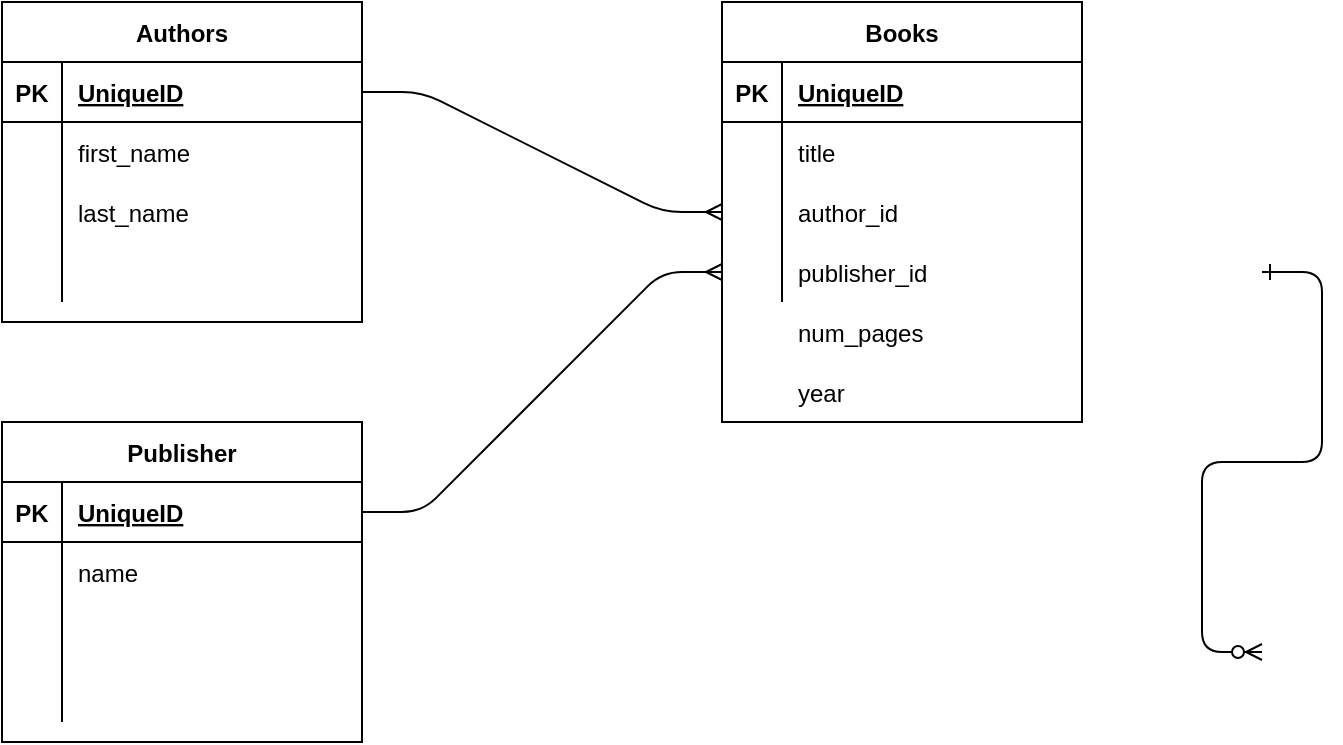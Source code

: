 <mxfile version="13.7.1" type="github">
  <diagram id="R2lEEEUBdFMjLlhIrx00" name="Page-1">
    <mxGraphModel dx="668" dy="622" grid="1" gridSize="10" guides="1" tooltips="1" connect="1" arrows="1" fold="1" page="1" pageScale="1" pageWidth="850" pageHeight="1100" math="0" shadow="0" extFonts="Permanent Marker^https://fonts.googleapis.com/css?family=Permanent+Marker">
      <root>
        <mxCell id="0" />
        <mxCell id="1" parent="0" />
        <mxCell id="C-vyLk0tnHw3VtMMgP7b-12" value="" style="edgeStyle=entityRelationEdgeStyle;endArrow=ERzeroToMany;startArrow=ERone;endFill=1;startFill=0;" parent="1" edge="1">
          <mxGeometry width="100" height="100" relative="1" as="geometry">
            <mxPoint x="670" y="165" as="sourcePoint" />
            <mxPoint x="670" y="355" as="targetPoint" />
          </mxGeometry>
        </mxCell>
        <mxCell id="pe0-c1v56QJOiylPw5Yi-1" value="Authors" style="shape=table;startSize=30;container=1;collapsible=1;childLayout=tableLayout;fixedRows=1;rowLines=0;fontStyle=1;align=center;resizeLast=1;" vertex="1" parent="1">
          <mxGeometry x="40" y="30" width="180" height="160" as="geometry" />
        </mxCell>
        <mxCell id="pe0-c1v56QJOiylPw5Yi-2" value="" style="shape=partialRectangle;collapsible=0;dropTarget=0;pointerEvents=0;fillColor=none;top=0;left=0;bottom=1;right=0;points=[[0,0.5],[1,0.5]];portConstraint=eastwest;" vertex="1" parent="pe0-c1v56QJOiylPw5Yi-1">
          <mxGeometry y="30" width="180" height="30" as="geometry" />
        </mxCell>
        <mxCell id="pe0-c1v56QJOiylPw5Yi-3" value="PK" style="shape=partialRectangle;connectable=0;fillColor=none;top=0;left=0;bottom=0;right=0;fontStyle=1;overflow=hidden;" vertex="1" parent="pe0-c1v56QJOiylPw5Yi-2">
          <mxGeometry width="30" height="30" as="geometry" />
        </mxCell>
        <mxCell id="pe0-c1v56QJOiylPw5Yi-4" value="UniqueID" style="shape=partialRectangle;connectable=0;fillColor=none;top=0;left=0;bottom=0;right=0;align=left;spacingLeft=6;fontStyle=5;overflow=hidden;" vertex="1" parent="pe0-c1v56QJOiylPw5Yi-2">
          <mxGeometry x="30" width="150" height="30" as="geometry" />
        </mxCell>
        <mxCell id="pe0-c1v56QJOiylPw5Yi-5" value="" style="shape=partialRectangle;collapsible=0;dropTarget=0;pointerEvents=0;fillColor=none;top=0;left=0;bottom=0;right=0;points=[[0,0.5],[1,0.5]];portConstraint=eastwest;" vertex="1" parent="pe0-c1v56QJOiylPw5Yi-1">
          <mxGeometry y="60" width="180" height="30" as="geometry" />
        </mxCell>
        <mxCell id="pe0-c1v56QJOiylPw5Yi-6" value="" style="shape=partialRectangle;connectable=0;fillColor=none;top=0;left=0;bottom=0;right=0;editable=1;overflow=hidden;" vertex="1" parent="pe0-c1v56QJOiylPw5Yi-5">
          <mxGeometry width="30" height="30" as="geometry" />
        </mxCell>
        <mxCell id="pe0-c1v56QJOiylPw5Yi-7" value="first_name" style="shape=partialRectangle;connectable=0;fillColor=none;top=0;left=0;bottom=0;right=0;align=left;spacingLeft=6;overflow=hidden;" vertex="1" parent="pe0-c1v56QJOiylPw5Yi-5">
          <mxGeometry x="30" width="150" height="30" as="geometry" />
        </mxCell>
        <mxCell id="pe0-c1v56QJOiylPw5Yi-8" value="" style="shape=partialRectangle;collapsible=0;dropTarget=0;pointerEvents=0;fillColor=none;top=0;left=0;bottom=0;right=0;points=[[0,0.5],[1,0.5]];portConstraint=eastwest;" vertex="1" parent="pe0-c1v56QJOiylPw5Yi-1">
          <mxGeometry y="90" width="180" height="30" as="geometry" />
        </mxCell>
        <mxCell id="pe0-c1v56QJOiylPw5Yi-9" value="" style="shape=partialRectangle;connectable=0;fillColor=none;top=0;left=0;bottom=0;right=0;editable=1;overflow=hidden;" vertex="1" parent="pe0-c1v56QJOiylPw5Yi-8">
          <mxGeometry width="30" height="30" as="geometry" />
        </mxCell>
        <mxCell id="pe0-c1v56QJOiylPw5Yi-10" value="last_name" style="shape=partialRectangle;connectable=0;fillColor=none;top=0;left=0;bottom=0;right=0;align=left;spacingLeft=6;overflow=hidden;" vertex="1" parent="pe0-c1v56QJOiylPw5Yi-8">
          <mxGeometry x="30" width="150" height="30" as="geometry" />
        </mxCell>
        <mxCell id="pe0-c1v56QJOiylPw5Yi-11" value="" style="shape=partialRectangle;collapsible=0;dropTarget=0;pointerEvents=0;fillColor=none;top=0;left=0;bottom=0;right=0;points=[[0,0.5],[1,0.5]];portConstraint=eastwest;" vertex="1" parent="pe0-c1v56QJOiylPw5Yi-1">
          <mxGeometry y="120" width="180" height="30" as="geometry" />
        </mxCell>
        <mxCell id="pe0-c1v56QJOiylPw5Yi-12" value="" style="shape=partialRectangle;connectable=0;fillColor=none;top=0;left=0;bottom=0;right=0;editable=1;overflow=hidden;" vertex="1" parent="pe0-c1v56QJOiylPw5Yi-11">
          <mxGeometry width="30" height="30" as="geometry" />
        </mxCell>
        <mxCell id="pe0-c1v56QJOiylPw5Yi-13" value="" style="shape=partialRectangle;connectable=0;fillColor=none;top=0;left=0;bottom=0;right=0;align=left;spacingLeft=6;overflow=hidden;" vertex="1" parent="pe0-c1v56QJOiylPw5Yi-11">
          <mxGeometry x="30" width="150" height="30" as="geometry" />
        </mxCell>
        <mxCell id="pe0-c1v56QJOiylPw5Yi-14" value="Books" style="shape=table;startSize=30;container=1;collapsible=1;childLayout=tableLayout;fixedRows=1;rowLines=0;fontStyle=1;align=center;resizeLast=1;" vertex="1" parent="1">
          <mxGeometry x="400" y="30" width="180" height="210" as="geometry" />
        </mxCell>
        <mxCell id="pe0-c1v56QJOiylPw5Yi-15" value="" style="shape=partialRectangle;collapsible=0;dropTarget=0;pointerEvents=0;fillColor=none;top=0;left=0;bottom=1;right=0;points=[[0,0.5],[1,0.5]];portConstraint=eastwest;" vertex="1" parent="pe0-c1v56QJOiylPw5Yi-14">
          <mxGeometry y="30" width="180" height="30" as="geometry" />
        </mxCell>
        <mxCell id="pe0-c1v56QJOiylPw5Yi-16" value="PK" style="shape=partialRectangle;connectable=0;fillColor=none;top=0;left=0;bottom=0;right=0;fontStyle=1;overflow=hidden;" vertex="1" parent="pe0-c1v56QJOiylPw5Yi-15">
          <mxGeometry width="30" height="30" as="geometry" />
        </mxCell>
        <mxCell id="pe0-c1v56QJOiylPw5Yi-17" value="UniqueID" style="shape=partialRectangle;connectable=0;fillColor=none;top=0;left=0;bottom=0;right=0;align=left;spacingLeft=6;fontStyle=5;overflow=hidden;" vertex="1" parent="pe0-c1v56QJOiylPw5Yi-15">
          <mxGeometry x="30" width="150" height="30" as="geometry" />
        </mxCell>
        <mxCell id="pe0-c1v56QJOiylPw5Yi-18" value="" style="shape=partialRectangle;collapsible=0;dropTarget=0;pointerEvents=0;fillColor=none;top=0;left=0;bottom=0;right=0;points=[[0,0.5],[1,0.5]];portConstraint=eastwest;" vertex="1" parent="pe0-c1v56QJOiylPw5Yi-14">
          <mxGeometry y="60" width="180" height="30" as="geometry" />
        </mxCell>
        <mxCell id="pe0-c1v56QJOiylPw5Yi-19" value="" style="shape=partialRectangle;connectable=0;fillColor=none;top=0;left=0;bottom=0;right=0;editable=1;overflow=hidden;" vertex="1" parent="pe0-c1v56QJOiylPw5Yi-18">
          <mxGeometry width="30" height="30" as="geometry" />
        </mxCell>
        <mxCell id="pe0-c1v56QJOiylPw5Yi-20" value="title" style="shape=partialRectangle;connectable=0;fillColor=none;top=0;left=0;bottom=0;right=0;align=left;spacingLeft=6;overflow=hidden;" vertex="1" parent="pe0-c1v56QJOiylPw5Yi-18">
          <mxGeometry x="30" width="150" height="30" as="geometry" />
        </mxCell>
        <mxCell id="pe0-c1v56QJOiylPw5Yi-21" value="" style="shape=partialRectangle;collapsible=0;dropTarget=0;pointerEvents=0;fillColor=none;top=0;left=0;bottom=0;right=0;points=[[0,0.5],[1,0.5]];portConstraint=eastwest;" vertex="1" parent="pe0-c1v56QJOiylPw5Yi-14">
          <mxGeometry y="90" width="180" height="30" as="geometry" />
        </mxCell>
        <mxCell id="pe0-c1v56QJOiylPw5Yi-22" value="" style="shape=partialRectangle;connectable=0;fillColor=none;top=0;left=0;bottom=0;right=0;editable=1;overflow=hidden;" vertex="1" parent="pe0-c1v56QJOiylPw5Yi-21">
          <mxGeometry width="30" height="30" as="geometry" />
        </mxCell>
        <mxCell id="pe0-c1v56QJOiylPw5Yi-23" value="author_id" style="shape=partialRectangle;connectable=0;fillColor=none;top=0;left=0;bottom=0;right=0;align=left;spacingLeft=6;overflow=hidden;" vertex="1" parent="pe0-c1v56QJOiylPw5Yi-21">
          <mxGeometry x="30" width="150" height="30" as="geometry" />
        </mxCell>
        <mxCell id="pe0-c1v56QJOiylPw5Yi-24" value="" style="shape=partialRectangle;collapsible=0;dropTarget=0;pointerEvents=0;fillColor=none;top=0;left=0;bottom=0;right=0;points=[[0,0.5],[1,0.5]];portConstraint=eastwest;" vertex="1" parent="pe0-c1v56QJOiylPw5Yi-14">
          <mxGeometry y="120" width="180" height="30" as="geometry" />
        </mxCell>
        <mxCell id="pe0-c1v56QJOiylPw5Yi-25" value="" style="shape=partialRectangle;connectable=0;fillColor=none;top=0;left=0;bottom=0;right=0;editable=1;overflow=hidden;" vertex="1" parent="pe0-c1v56QJOiylPw5Yi-24">
          <mxGeometry width="30" height="30" as="geometry" />
        </mxCell>
        <mxCell id="pe0-c1v56QJOiylPw5Yi-26" value="publisher_id" style="shape=partialRectangle;connectable=0;fillColor=none;top=0;left=0;bottom=0;right=0;align=left;spacingLeft=6;overflow=hidden;" vertex="1" parent="pe0-c1v56QJOiylPw5Yi-24">
          <mxGeometry x="30" width="150" height="30" as="geometry" />
        </mxCell>
        <mxCell id="pe0-c1v56QJOiylPw5Yi-27" value="num_pages" style="shape=partialRectangle;connectable=0;fillColor=none;top=0;left=0;bottom=0;right=0;align=left;spacingLeft=6;overflow=hidden;" vertex="1" parent="1">
          <mxGeometry x="430" y="170" width="150" height="50" as="geometry" />
        </mxCell>
        <mxCell id="pe0-c1v56QJOiylPw5Yi-28" value="year" style="shape=partialRectangle;connectable=0;fillColor=none;top=0;left=0;bottom=0;right=0;align=left;spacingLeft=6;overflow=hidden;" vertex="1" parent="1">
          <mxGeometry x="430" y="200" width="150" height="50" as="geometry" />
        </mxCell>
        <mxCell id="pe0-c1v56QJOiylPw5Yi-30" value="" style="edgeStyle=entityRelationEdgeStyle;fontSize=12;html=1;endArrow=ERmany;exitX=1;exitY=0.5;exitDx=0;exitDy=0;" edge="1" parent="1" source="pe0-c1v56QJOiylPw5Yi-2" target="pe0-c1v56QJOiylPw5Yi-21">
          <mxGeometry width="100" height="100" relative="1" as="geometry">
            <mxPoint x="280" y="420" as="sourcePoint" />
            <mxPoint x="380" y="320" as="targetPoint" />
          </mxGeometry>
        </mxCell>
        <mxCell id="pe0-c1v56QJOiylPw5Yi-31" value="Publisher" style="shape=table;startSize=30;container=1;collapsible=1;childLayout=tableLayout;fixedRows=1;rowLines=0;fontStyle=1;align=center;resizeLast=1;" vertex="1" parent="1">
          <mxGeometry x="40" y="240" width="180" height="160" as="geometry" />
        </mxCell>
        <mxCell id="pe0-c1v56QJOiylPw5Yi-32" value="" style="shape=partialRectangle;collapsible=0;dropTarget=0;pointerEvents=0;fillColor=none;top=0;left=0;bottom=1;right=0;points=[[0,0.5],[1,0.5]];portConstraint=eastwest;" vertex="1" parent="pe0-c1v56QJOiylPw5Yi-31">
          <mxGeometry y="30" width="180" height="30" as="geometry" />
        </mxCell>
        <mxCell id="pe0-c1v56QJOiylPw5Yi-33" value="PK" style="shape=partialRectangle;connectable=0;fillColor=none;top=0;left=0;bottom=0;right=0;fontStyle=1;overflow=hidden;" vertex="1" parent="pe0-c1v56QJOiylPw5Yi-32">
          <mxGeometry width="30" height="30" as="geometry" />
        </mxCell>
        <mxCell id="pe0-c1v56QJOiylPw5Yi-34" value="UniqueID" style="shape=partialRectangle;connectable=0;fillColor=none;top=0;left=0;bottom=0;right=0;align=left;spacingLeft=6;fontStyle=5;overflow=hidden;" vertex="1" parent="pe0-c1v56QJOiylPw5Yi-32">
          <mxGeometry x="30" width="150" height="30" as="geometry" />
        </mxCell>
        <mxCell id="pe0-c1v56QJOiylPw5Yi-35" value="" style="shape=partialRectangle;collapsible=0;dropTarget=0;pointerEvents=0;fillColor=none;top=0;left=0;bottom=0;right=0;points=[[0,0.5],[1,0.5]];portConstraint=eastwest;" vertex="1" parent="pe0-c1v56QJOiylPw5Yi-31">
          <mxGeometry y="60" width="180" height="30" as="geometry" />
        </mxCell>
        <mxCell id="pe0-c1v56QJOiylPw5Yi-36" value="" style="shape=partialRectangle;connectable=0;fillColor=none;top=0;left=0;bottom=0;right=0;editable=1;overflow=hidden;" vertex="1" parent="pe0-c1v56QJOiylPw5Yi-35">
          <mxGeometry width="30" height="30" as="geometry" />
        </mxCell>
        <mxCell id="pe0-c1v56QJOiylPw5Yi-37" value="name" style="shape=partialRectangle;connectable=0;fillColor=none;top=0;left=0;bottom=0;right=0;align=left;spacingLeft=6;overflow=hidden;" vertex="1" parent="pe0-c1v56QJOiylPw5Yi-35">
          <mxGeometry x="30" width="150" height="30" as="geometry" />
        </mxCell>
        <mxCell id="pe0-c1v56QJOiylPw5Yi-38" value="" style="shape=partialRectangle;collapsible=0;dropTarget=0;pointerEvents=0;fillColor=none;top=0;left=0;bottom=0;right=0;points=[[0,0.5],[1,0.5]];portConstraint=eastwest;" vertex="1" parent="pe0-c1v56QJOiylPw5Yi-31">
          <mxGeometry y="90" width="180" height="30" as="geometry" />
        </mxCell>
        <mxCell id="pe0-c1v56QJOiylPw5Yi-39" value="" style="shape=partialRectangle;connectable=0;fillColor=none;top=0;left=0;bottom=0;right=0;editable=1;overflow=hidden;" vertex="1" parent="pe0-c1v56QJOiylPw5Yi-38">
          <mxGeometry width="30" height="30" as="geometry" />
        </mxCell>
        <mxCell id="pe0-c1v56QJOiylPw5Yi-40" value="" style="shape=partialRectangle;connectable=0;fillColor=none;top=0;left=0;bottom=0;right=0;align=left;spacingLeft=6;overflow=hidden;" vertex="1" parent="pe0-c1v56QJOiylPw5Yi-38">
          <mxGeometry x="30" width="150" height="30" as="geometry" />
        </mxCell>
        <mxCell id="pe0-c1v56QJOiylPw5Yi-41" value="" style="shape=partialRectangle;collapsible=0;dropTarget=0;pointerEvents=0;fillColor=none;top=0;left=0;bottom=0;right=0;points=[[0,0.5],[1,0.5]];portConstraint=eastwest;" vertex="1" parent="pe0-c1v56QJOiylPw5Yi-31">
          <mxGeometry y="120" width="180" height="30" as="geometry" />
        </mxCell>
        <mxCell id="pe0-c1v56QJOiylPw5Yi-42" value="" style="shape=partialRectangle;connectable=0;fillColor=none;top=0;left=0;bottom=0;right=0;editable=1;overflow=hidden;" vertex="1" parent="pe0-c1v56QJOiylPw5Yi-41">
          <mxGeometry width="30" height="30" as="geometry" />
        </mxCell>
        <mxCell id="pe0-c1v56QJOiylPw5Yi-43" value="" style="shape=partialRectangle;connectable=0;fillColor=none;top=0;left=0;bottom=0;right=0;align=left;spacingLeft=6;overflow=hidden;" vertex="1" parent="pe0-c1v56QJOiylPw5Yi-41">
          <mxGeometry x="30" width="150" height="30" as="geometry" />
        </mxCell>
        <mxCell id="pe0-c1v56QJOiylPw5Yi-44" value="" style="edgeStyle=entityRelationEdgeStyle;fontSize=12;html=1;endArrow=ERmany;exitX=1;exitY=0.5;exitDx=0;exitDy=0;" edge="1" parent="1" source="pe0-c1v56QJOiylPw5Yi-32" target="pe0-c1v56QJOiylPw5Yi-24">
          <mxGeometry width="100" height="100" relative="1" as="geometry">
            <mxPoint x="290" y="370" as="sourcePoint" />
            <mxPoint x="390" y="270" as="targetPoint" />
          </mxGeometry>
        </mxCell>
      </root>
    </mxGraphModel>
  </diagram>
</mxfile>
